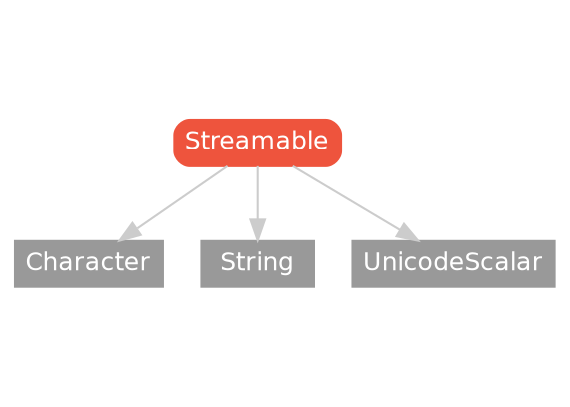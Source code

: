 strict digraph "Streamable - Type Hierarchy - SwiftDoc.org" {
    pad="0.1,0.8"
    node [shape=box, style="filled,rounded", color="#999999", fillcolor="#999999", fontcolor=white, fontname=Helvetica, fontnames="Helvetica,sansserif", fontsize=12, margin="0.07,0.05", height="0.3"]
    edge [color="#cccccc"]
    "Character" [URL="/type/Character/", style=filled]
    "Streamable" [URL="/protocol/Streamable/", style="filled,rounded", fillcolor="#ee543d", color="#ee543d"]
    "String" [URL="/type/String/", style=filled]
    "UnicodeScalar" [URL="/type/UnicodeScalar/", style=filled]    "Streamable" -> "Character"
    "Streamable" -> "String"
    "Streamable" -> "UnicodeScalar"
    subgraph Types {
        rank = max; "Character"; "String"; "UnicodeScalar";
    }
}